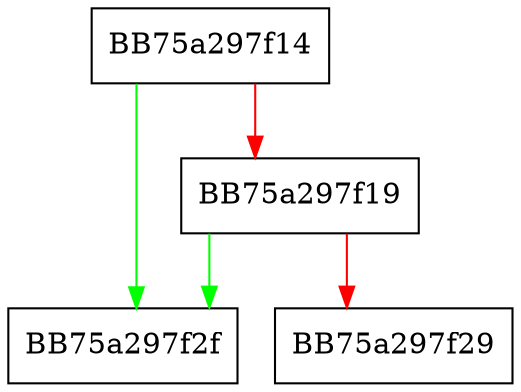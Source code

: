 digraph allowedOp {
  node [shape="box"];
  graph [splines=ortho];
  BB75a297f14 -> BB75a297f2f [color="green"];
  BB75a297f14 -> BB75a297f19 [color="red"];
  BB75a297f19 -> BB75a297f2f [color="green"];
  BB75a297f19 -> BB75a297f29 [color="red"];
}